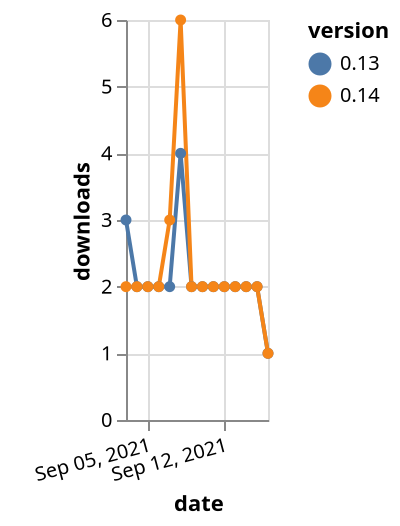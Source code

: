 {"$schema": "https://vega.github.io/schema/vega-lite/v5.json", "description": "A simple bar chart with embedded data.", "data": {"values": [{"date": "2021-09-03", "total": 1233, "delta": 3, "version": "0.13"}, {"date": "2021-09-04", "total": 1235, "delta": 2, "version": "0.13"}, {"date": "2021-09-05", "total": 1237, "delta": 2, "version": "0.13"}, {"date": "2021-09-06", "total": 1239, "delta": 2, "version": "0.13"}, {"date": "2021-09-07", "total": 1241, "delta": 2, "version": "0.13"}, {"date": "2021-09-08", "total": 1245, "delta": 4, "version": "0.13"}, {"date": "2021-09-09", "total": 1247, "delta": 2, "version": "0.13"}, {"date": "2021-09-10", "total": 1249, "delta": 2, "version": "0.13"}, {"date": "2021-09-11", "total": 1251, "delta": 2, "version": "0.13"}, {"date": "2021-09-12", "total": 1253, "delta": 2, "version": "0.13"}, {"date": "2021-09-13", "total": 1255, "delta": 2, "version": "0.13"}, {"date": "2021-09-14", "total": 1257, "delta": 2, "version": "0.13"}, {"date": "2021-09-15", "total": 1259, "delta": 2, "version": "0.13"}, {"date": "2021-09-16", "total": 1260, "delta": 1, "version": "0.13"}, {"date": "2021-09-03", "total": 1269, "delta": 2, "version": "0.14"}, {"date": "2021-09-04", "total": 1271, "delta": 2, "version": "0.14"}, {"date": "2021-09-05", "total": 1273, "delta": 2, "version": "0.14"}, {"date": "2021-09-06", "total": 1275, "delta": 2, "version": "0.14"}, {"date": "2021-09-07", "total": 1278, "delta": 3, "version": "0.14"}, {"date": "2021-09-08", "total": 1284, "delta": 6, "version": "0.14"}, {"date": "2021-09-09", "total": 1286, "delta": 2, "version": "0.14"}, {"date": "2021-09-10", "total": 1288, "delta": 2, "version": "0.14"}, {"date": "2021-09-11", "total": 1290, "delta": 2, "version": "0.14"}, {"date": "2021-09-12", "total": 1292, "delta": 2, "version": "0.14"}, {"date": "2021-09-13", "total": 1294, "delta": 2, "version": "0.14"}, {"date": "2021-09-14", "total": 1296, "delta": 2, "version": "0.14"}, {"date": "2021-09-15", "total": 1298, "delta": 2, "version": "0.14"}, {"date": "2021-09-16", "total": 1299, "delta": 1, "version": "0.14"}]}, "width": "container", "mark": {"type": "line", "point": {"filled": true}}, "encoding": {"x": {"field": "date", "type": "temporal", "timeUnit": "yearmonthdate", "title": "date", "axis": {"labelAngle": -15}}, "y": {"field": "delta", "type": "quantitative", "title": "downloads"}, "color": {"field": "version", "type": "nominal"}, "tooltip": {"field": "delta"}}}